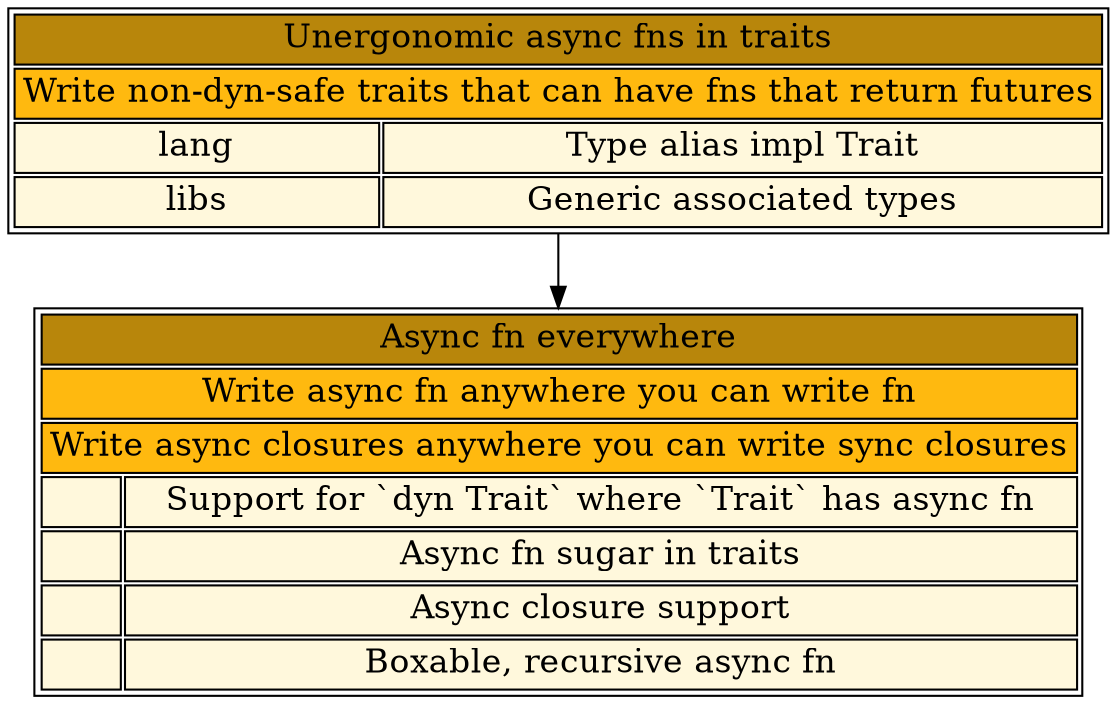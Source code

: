digraph g {
graph [ rankdir = "TD" ];
node [ fontsize="16", shape = "ellipse" ];
edge [ ];
"async-traits" [
  label = <<table>
    <tr><td bgcolor="darkgoldenrod" colspan="2">Unergonomic async fns in traits</td></tr>
    <tr><td bgcolor="darkgoldenrod1" colspan="2">Write non-dyn-safe traits that can have fns that return futures</td></tr>
    <tr><td bgcolor="cornsilk">lang</td><td fontcolor="red" bgcolor="cornsilk">Type alias impl Trait</td></tr>
    <tr><td bgcolor="cornsilk">libs</td><td fontcolor="red" bgcolor="cornsilk">Generic associated types</td></tr>
  </table>>
  shape = "none"
  margin = 0
]
"async-fn-everywhere" [
  label = <<table>
    <tr><td bgcolor="darkgoldenrod" colspan="2">Async fn everywhere</td></tr>
    <tr><td bgcolor="darkgoldenrod1" colspan="2">Write async fn anywhere you can write fn</td></tr>
    <tr><td bgcolor="darkgoldenrod1" colspan="2">Write async closures anywhere you can write sync closures</td></tr>
    <tr><td bgcolor="cornsilk"></td><td fontcolor="red" bgcolor="cornsilk">Support for `dyn Trait` where `Trait` has async fn</td></tr>
    <tr><td bgcolor="cornsilk"></td><td fontcolor="red" bgcolor="cornsilk">Async fn sugar in traits</td></tr>
    <tr><td bgcolor="cornsilk"></td><td fontcolor="red" bgcolor="cornsilk">Async closure support</td></tr>
    <tr><td bgcolor="cornsilk"></td><td fontcolor="red" bgcolor="cornsilk">Boxable, recursive async fn</td></tr>
  </table>>
  shape = "none"
  margin = 0
]
"async-traits" -> "async-fn-everywhere";
}
